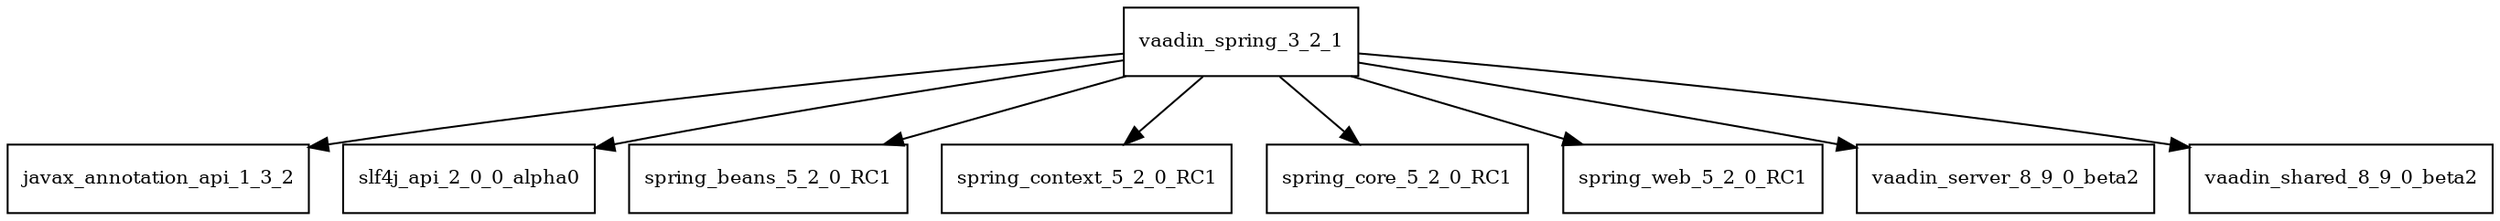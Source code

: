 digraph vaadin_spring_3_2_1_dependencies {
  node [shape = box, fontsize=10.0];
  vaadin_spring_3_2_1 -> javax_annotation_api_1_3_2;
  vaadin_spring_3_2_1 -> slf4j_api_2_0_0_alpha0;
  vaadin_spring_3_2_1 -> spring_beans_5_2_0_RC1;
  vaadin_spring_3_2_1 -> spring_context_5_2_0_RC1;
  vaadin_spring_3_2_1 -> spring_core_5_2_0_RC1;
  vaadin_spring_3_2_1 -> spring_web_5_2_0_RC1;
  vaadin_spring_3_2_1 -> vaadin_server_8_9_0_beta2;
  vaadin_spring_3_2_1 -> vaadin_shared_8_9_0_beta2;
}
